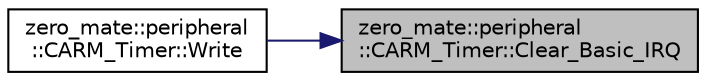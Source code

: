 digraph "zero_mate::peripheral::CARM_Timer::Clear_Basic_IRQ"
{
 // LATEX_PDF_SIZE
  bgcolor="transparent";
  edge [fontname="Helvetica",fontsize="10",labelfontname="Helvetica",labelfontsize="10"];
  node [fontname="Helvetica",fontsize="10",shape=record];
  rankdir="RL";
  Node1 [label="zero_mate::peripheral\l::CARM_Timer::Clear_Basic_IRQ",height=0.2,width=0.4,color="black", fillcolor="grey75", style="filled", fontcolor="black",tooltip=" "];
  Node1 -> Node2 [dir="back",color="midnightblue",fontsize="10",style="solid",fontname="Helvetica"];
  Node2 [label="zero_mate::peripheral\l::CARM_Timer::Write",height=0.2,width=0.4,color="black",URL="$classzero__mate_1_1peripheral_1_1CARM__Timer.html#adb5da1b77debf34bb53e590c1774af34",tooltip=" "];
}

